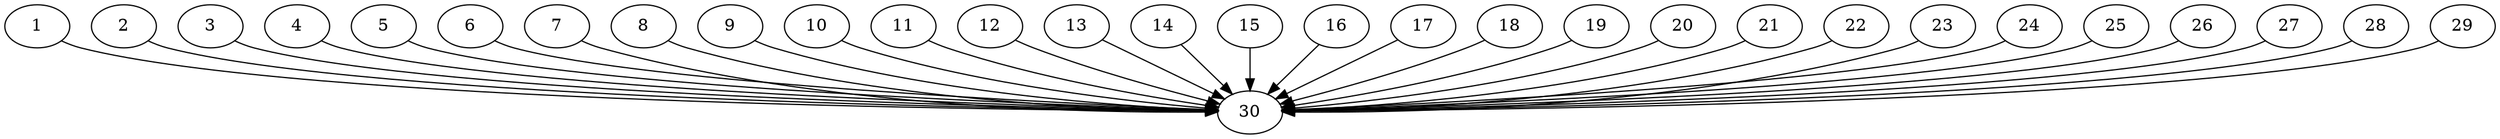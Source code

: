 digraph "Join_Nodes_30_CCR_10.01_WeightType_Random" {
	1	 [Weight=6];
	30	 [Weight=10];
	1 -> 30	 [Weight=81];
	2	 [Weight=6];
	2 -> 30	 [Weight=65];
	3	 [Weight=6];
	3 -> 30	 [Weight=41];
	4	 [Weight=5];
	4 -> 30	 [Weight=57];
	5	 [Weight=6];
	5 -> 30	 [Weight=65];
	6	 [Weight=3];
	6 -> 30	 [Weight=24];
	7	 [Weight=2];
	7 -> 30	 [Weight=57];
	8	 [Weight=2];
	8 -> 30	 [Weight=49];
	9	 [Weight=4];
	9 -> 30	 [Weight=16];
	10	 [Weight=5];
	10 -> 30	 [Weight=32];
	11	 [Weight=7];
	11 -> 30	 [Weight=81];
	12	 [Weight=3];
	12 -> 30	 [Weight=41];
	13	 [Weight=5];
	13 -> 30	 [Weight=49];
	14	 [Weight=9];
	14 -> 30	 [Weight=81];
	15	 [Weight=5];
	15 -> 30	 [Weight=49];
	16	 [Weight=6];
	16 -> 30	 [Weight=24];
	17	 [Weight=8];
	17 -> 30	 [Weight=57];
	18	 [Weight=6];
	18 -> 30	 [Weight=73];
	19	 [Weight=9];
	19 -> 30	 [Weight=49];
	20	 [Weight=7];
	20 -> 30	 [Weight=57];
	21	 [Weight=5];
	21 -> 30	 [Weight=57];
	22	 [Weight=10];
	22 -> 30	 [Weight=73];
	23	 [Weight=9];
	23 -> 30	 [Weight=65];
	24	 [Weight=2];
	24 -> 30	 [Weight=81];
	25	 [Weight=3];
	25 -> 30	 [Weight=24];
	26	 [Weight=2];
	26 -> 30	 [Weight=65];
	27	 [Weight=2];
	27 -> 30	 [Weight=73];
	28	 [Weight=4];
	28 -> 30	 [Weight=65];
	29	 [Weight=2];
	29 -> 30	 [Weight=41];
}
